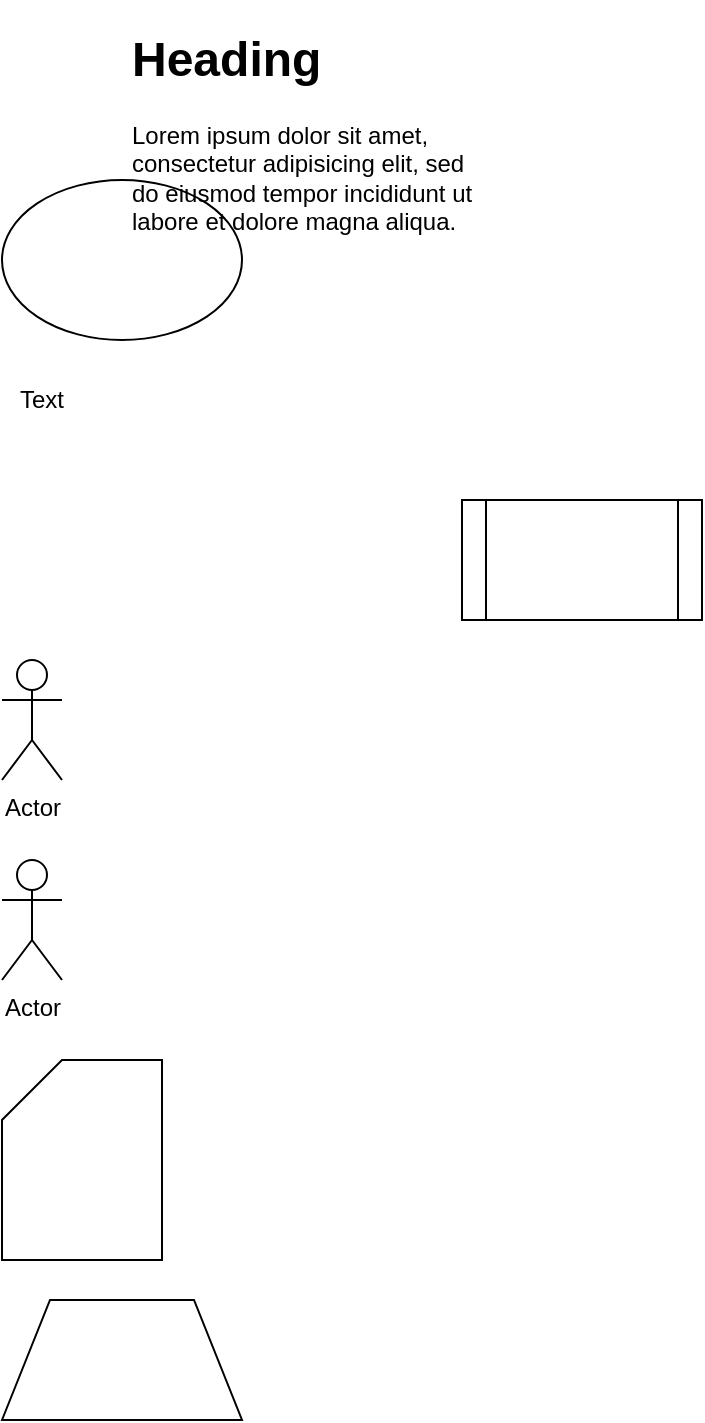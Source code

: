 <mxfile version="12.2.6" type="github" pages="1">
  <diagram id="JQp8zhZrJBLMYrqnZBfv" name="Page-1">
    <mxGraphModel dx="772" dy="745" grid="1" gridSize="10" guides="1" tooltips="1" connect="1" arrows="1" fold="1" page="1" pageScale="1" pageWidth="827" pageHeight="1169" math="0" shadow="0">
      <root>
        <mxCell id="0"/>
        <mxCell id="1" parent="0"/>
        <mxCell id="lCB2nlpcplpzmAmgKR2--1" value="" style="ellipse;whiteSpace=wrap;html=1;" vertex="1" parent="1">
          <mxGeometry x="160" y="210" width="120" height="80" as="geometry"/>
        </mxCell>
        <mxCell id="lCB2nlpcplpzmAmgKR2--2" value="&lt;h1&gt;Heading&lt;/h1&gt;&lt;p&gt;Lorem ipsum dolor sit amet, consectetur adipisicing elit, sed do eiusmod tempor incididunt ut labore et dolore magna aliqua.&lt;/p&gt;" style="text;html=1;strokeColor=none;fillColor=none;spacing=5;spacingTop=-20;whiteSpace=wrap;overflow=hidden;rounded=0;" vertex="1" parent="1">
          <mxGeometry x="220" y="130" width="190" height="120" as="geometry"/>
        </mxCell>
        <mxCell id="lCB2nlpcplpzmAmgKR2--3" value="Text" style="text;html=1;strokeColor=none;fillColor=none;align=center;verticalAlign=middle;whiteSpace=wrap;rounded=0;" vertex="1" parent="1">
          <mxGeometry x="160" y="310" width="40" height="20" as="geometry"/>
        </mxCell>
        <mxCell id="lCB2nlpcplpzmAmgKR2--4" value="" style="shape=process;whiteSpace=wrap;html=1;backgroundOutline=1;" vertex="1" parent="1">
          <mxGeometry x="390" y="370" width="120" height="60" as="geometry"/>
        </mxCell>
        <mxCell id="lCB2nlpcplpzmAmgKR2--5" value="Actor" style="shape=umlActor;verticalLabelPosition=bottom;labelBackgroundColor=#ffffff;verticalAlign=top;html=1;outlineConnect=0;" vertex="1" parent="1">
          <mxGeometry x="160" y="450" width="30" height="60" as="geometry"/>
        </mxCell>
        <mxCell id="lCB2nlpcplpzmAmgKR2--6" value="Actor" style="shape=umlActor;verticalLabelPosition=bottom;labelBackgroundColor=#ffffff;verticalAlign=top;html=1;outlineConnect=0;" vertex="1" parent="1">
          <mxGeometry x="160" y="550" width="30" height="60" as="geometry"/>
        </mxCell>
        <mxCell id="lCB2nlpcplpzmAmgKR2--7" value="" style="shape=card;whiteSpace=wrap;html=1;" vertex="1" parent="1">
          <mxGeometry x="160" y="650" width="80" height="100" as="geometry"/>
        </mxCell>
        <mxCell id="lCB2nlpcplpzmAmgKR2--8" value="" style="shape=trapezoid;perimeter=trapezoidPerimeter;whiteSpace=wrap;html=1;" vertex="1" parent="1">
          <mxGeometry x="160" y="770" width="120" height="60" as="geometry"/>
        </mxCell>
      </root>
    </mxGraphModel>
  </diagram>
</mxfile>
